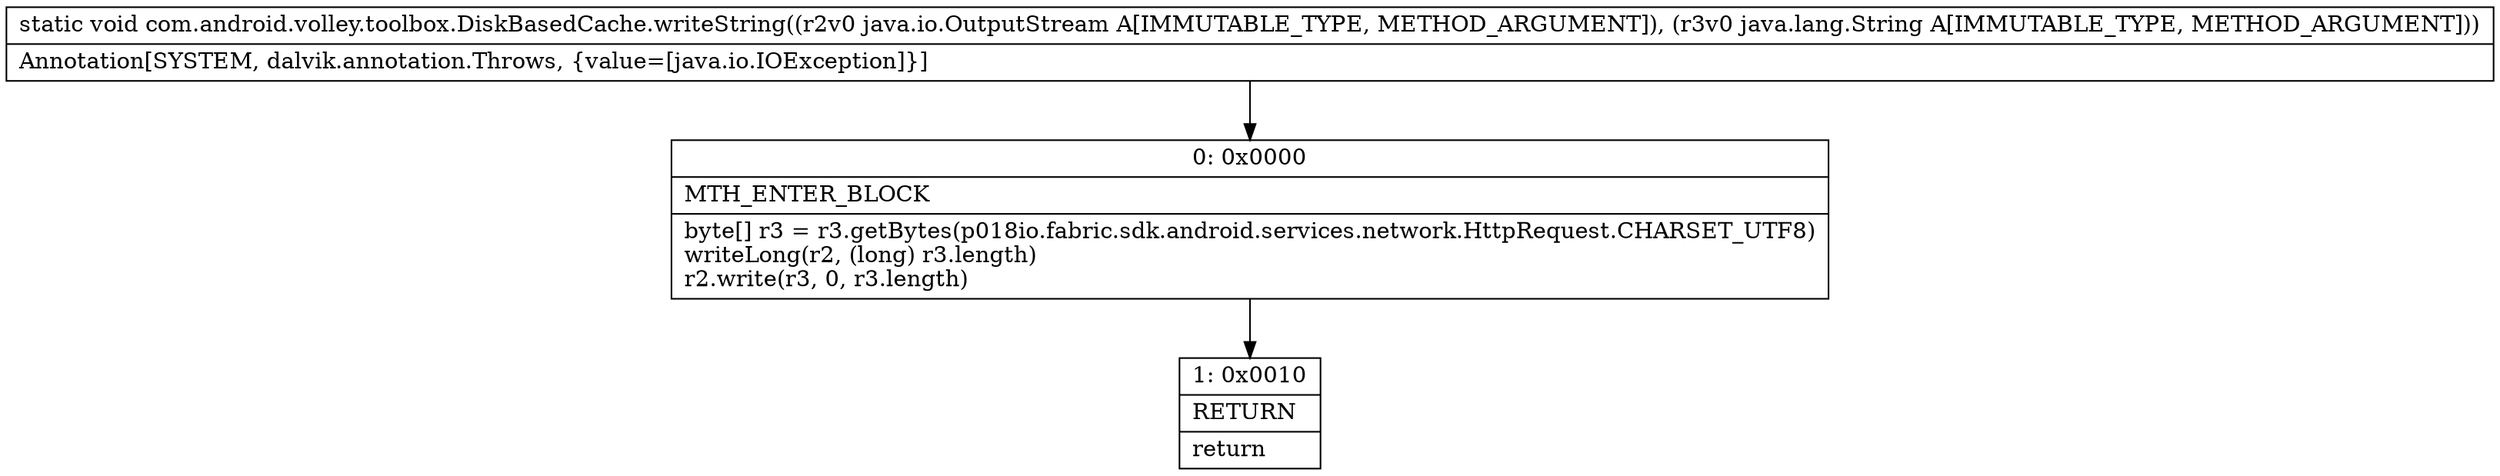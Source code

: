 digraph "CFG forcom.android.volley.toolbox.DiskBasedCache.writeString(Ljava\/io\/OutputStream;Ljava\/lang\/String;)V" {
Node_0 [shape=record,label="{0\:\ 0x0000|MTH_ENTER_BLOCK\l|byte[] r3 = r3.getBytes(p018io.fabric.sdk.android.services.network.HttpRequest.CHARSET_UTF8)\lwriteLong(r2, (long) r3.length)\lr2.write(r3, 0, r3.length)\l}"];
Node_1 [shape=record,label="{1\:\ 0x0010|RETURN\l|return\l}"];
MethodNode[shape=record,label="{static void com.android.volley.toolbox.DiskBasedCache.writeString((r2v0 java.io.OutputStream A[IMMUTABLE_TYPE, METHOD_ARGUMENT]), (r3v0 java.lang.String A[IMMUTABLE_TYPE, METHOD_ARGUMENT]))  | Annotation[SYSTEM, dalvik.annotation.Throws, \{value=[java.io.IOException]\}]\l}"];
MethodNode -> Node_0;
Node_0 -> Node_1;
}

